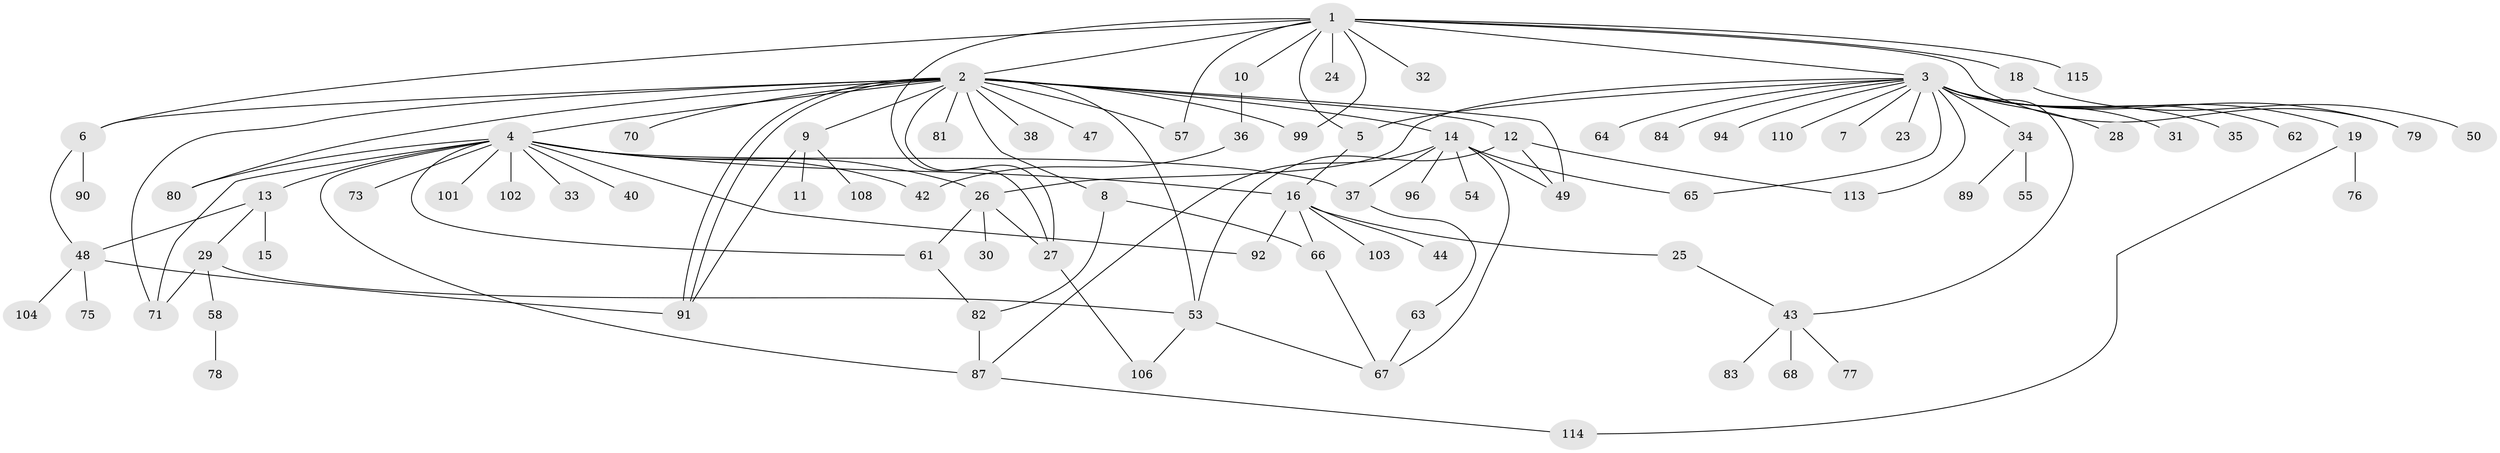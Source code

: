 // Generated by graph-tools (version 1.1) at 2025/23/03/03/25 07:23:51]
// undirected, 86 vertices, 121 edges
graph export_dot {
graph [start="1"]
  node [color=gray90,style=filled];
  1 [super="+95"];
  2 [super="+72"];
  3 [super="+20"];
  4 [super="+21"];
  5;
  6 [super="+111"];
  7;
  8 [super="+39"];
  9 [super="+41"];
  10;
  11;
  12 [super="+17"];
  13 [super="+22"];
  14 [super="+46"];
  15;
  16 [super="+86"];
  18;
  19 [super="+56"];
  23;
  24;
  25 [super="+45"];
  26;
  27 [super="+112"];
  28;
  29 [super="+97"];
  30 [super="+109"];
  31;
  32 [super="+107"];
  33;
  34;
  35;
  36 [super="+85"];
  37 [super="+59"];
  38;
  40;
  42;
  43 [super="+52"];
  44;
  47;
  48 [super="+60"];
  49 [super="+51"];
  50;
  53 [super="+74"];
  54;
  55;
  57;
  58;
  61;
  62;
  63 [super="+69"];
  64;
  65;
  66 [super="+93"];
  67 [super="+100"];
  68;
  70;
  71 [super="+98"];
  73;
  75;
  76;
  77 [super="+105"];
  78;
  79;
  80;
  81;
  82;
  83;
  84;
  87 [super="+88"];
  89;
  90;
  91;
  92;
  94;
  96;
  99;
  101;
  102;
  103;
  104;
  106;
  108;
  110;
  113;
  114;
  115;
  1 -- 2;
  1 -- 3;
  1 -- 5;
  1 -- 6;
  1 -- 10;
  1 -- 18;
  1 -- 24;
  1 -- 32;
  1 -- 57;
  1 -- 79;
  1 -- 99;
  1 -- 115;
  1 -- 27;
  2 -- 4;
  2 -- 8;
  2 -- 9;
  2 -- 12;
  2 -- 14;
  2 -- 27;
  2 -- 38;
  2 -- 47;
  2 -- 49;
  2 -- 53;
  2 -- 57;
  2 -- 70;
  2 -- 80;
  2 -- 81;
  2 -- 91;
  2 -- 91;
  2 -- 99;
  2 -- 6;
  2 -- 71;
  3 -- 5;
  3 -- 7;
  3 -- 19;
  3 -- 23;
  3 -- 31;
  3 -- 34;
  3 -- 43;
  3 -- 62;
  3 -- 65;
  3 -- 79;
  3 -- 94;
  3 -- 110;
  3 -- 113;
  3 -- 64;
  3 -- 35;
  3 -- 84;
  3 -- 26;
  3 -- 28;
  4 -- 13;
  4 -- 16;
  4 -- 26;
  4 -- 33;
  4 -- 37;
  4 -- 40;
  4 -- 42;
  4 -- 61;
  4 -- 71;
  4 -- 73;
  4 -- 80;
  4 -- 87 [weight=2];
  4 -- 92;
  4 -- 101;
  4 -- 102;
  5 -- 16;
  6 -- 90;
  6 -- 48;
  8 -- 66 [weight=2];
  8 -- 82;
  9 -- 11;
  9 -- 91;
  9 -- 108;
  10 -- 36;
  12 -- 113;
  12 -- 53;
  12 -- 49;
  13 -- 15;
  13 -- 48;
  13 -- 29;
  14 -- 65;
  14 -- 67;
  14 -- 96;
  14 -- 49;
  14 -- 37;
  14 -- 54;
  14 -- 87;
  16 -- 25;
  16 -- 44;
  16 -- 92;
  16 -- 103;
  16 -- 66;
  18 -- 50;
  19 -- 76;
  19 -- 114;
  25 -- 43;
  26 -- 27;
  26 -- 30;
  26 -- 61;
  27 -- 106;
  29 -- 58;
  29 -- 53;
  29 -- 71;
  34 -- 55;
  34 -- 89;
  36 -- 42;
  37 -- 63;
  43 -- 68;
  43 -- 77;
  43 -- 83;
  48 -- 75;
  48 -- 91;
  48 -- 104;
  53 -- 67;
  53 -- 106;
  58 -- 78;
  61 -- 82;
  63 -- 67;
  66 -- 67;
  82 -- 87;
  87 -- 114;
}
